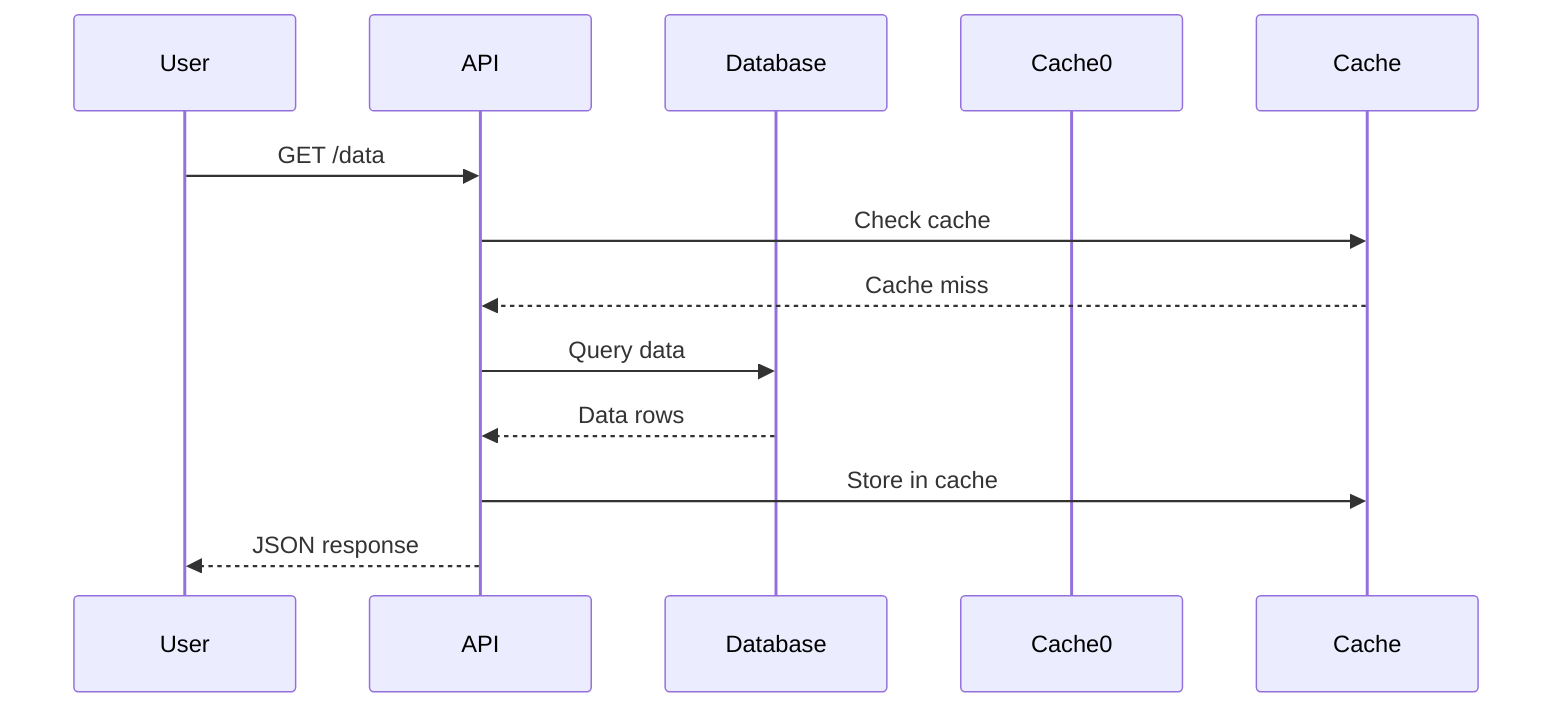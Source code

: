 sequenceDiagram
    participant User
    participant API
    participant Database
    participant Cache0

    User->>API: GET /data
    API->>Cache: Check cache
    Cache-->>API: Cache miss
    API->>Database: Query data
    Database-->>API: Data rows
    API->>Cache: Store in cache
    API-->>User: JSON response